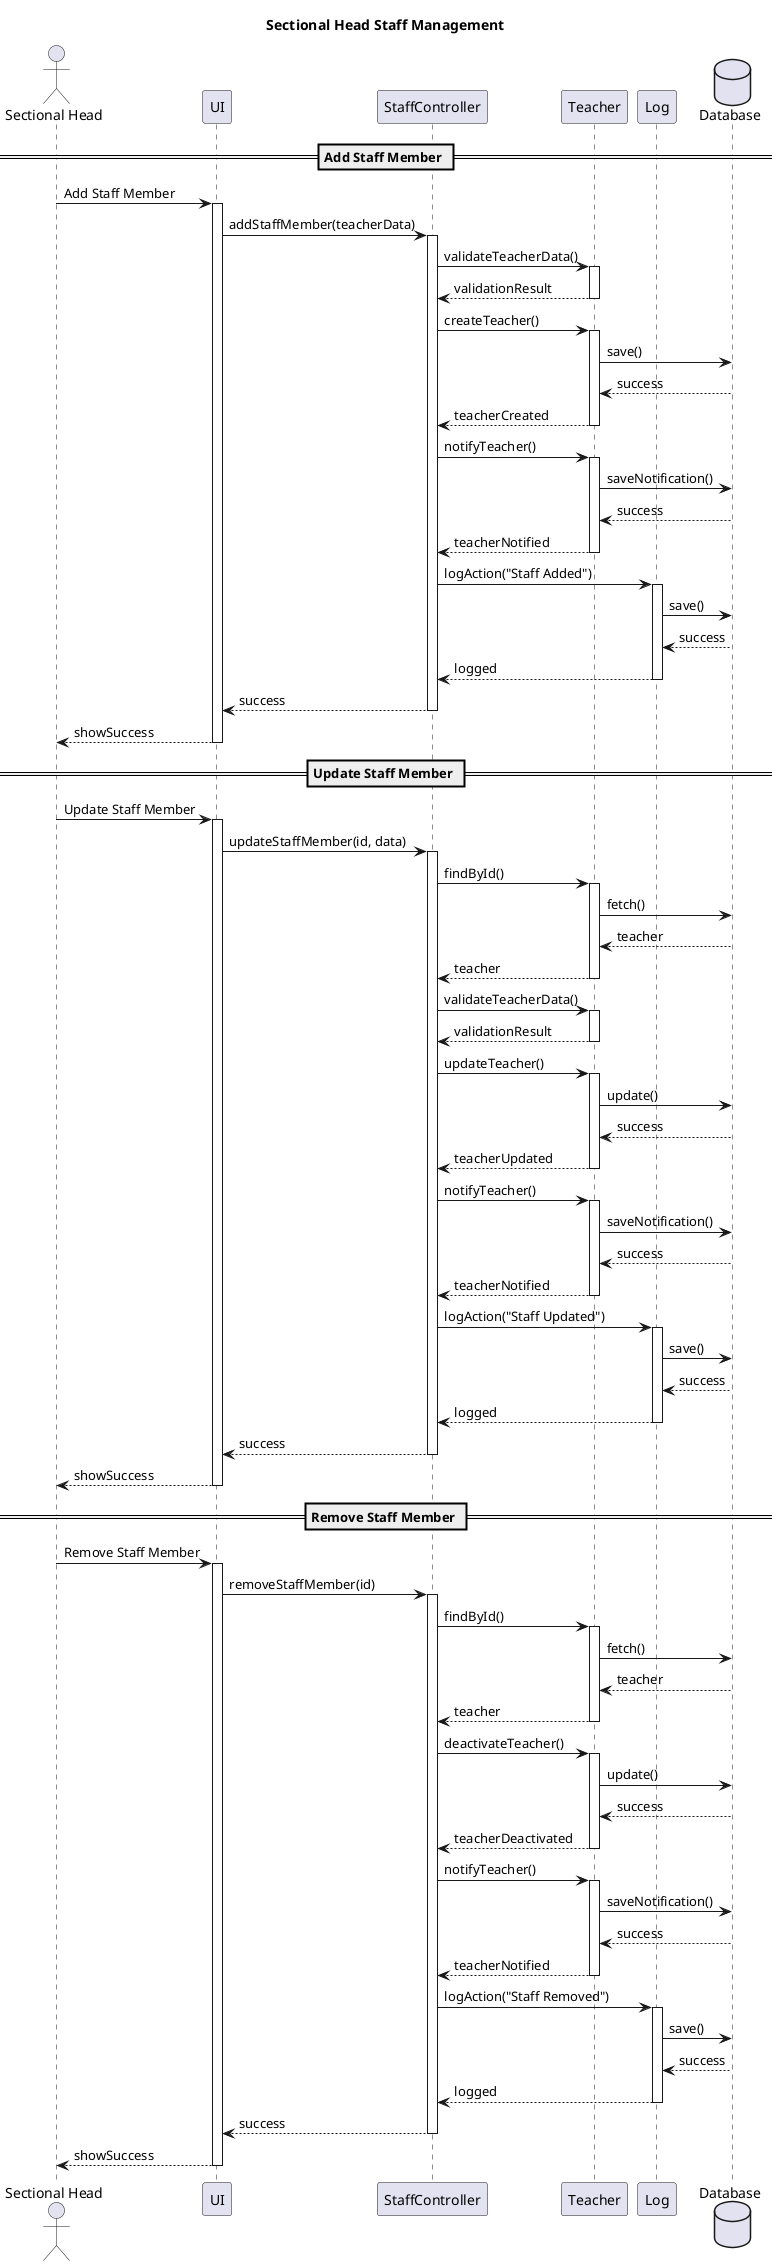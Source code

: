 @startuml Sectional Head Staff Management
title Sectional Head Staff Management

actor "Sectional Head" as SH
participant "UI" as UI
participant "StaffController" as SC
participant "Teacher" as T
participant "Log" as L
database "Database" as DB

== Add Staff Member ==
SH -> UI: Add Staff Member
activate UI
UI -> SC: addStaffMember(teacherData)
activate SC

SC -> T: validateTeacherData()
activate T
T --> SC: validationResult
deactivate T

SC -> T: createTeacher()
activate T
T -> DB: save()
DB --> T: success
T --> SC: teacherCreated
deactivate T

SC -> T: notifyTeacher()
activate T
T -> DB: saveNotification()
DB --> T: success
T --> SC: teacherNotified
deactivate T

SC -> L: logAction("Staff Added")
activate L
L -> DB: save()
DB --> L: success
L --> SC: logged
deactivate L

SC --> UI: success
deactivate SC
UI --> SH: showSuccess
deactivate UI

== Update Staff Member ==
SH -> UI: Update Staff Member
activate UI
UI -> SC: updateStaffMember(id, data)
activate SC

SC -> T: findById()
activate T
T -> DB: fetch()
DB --> T: teacher
T --> SC: teacher
deactivate T

SC -> T: validateTeacherData()
activate T
T --> SC: validationResult
deactivate T

SC -> T: updateTeacher()
activate T
T -> DB: update()
DB --> T: success
T --> SC: teacherUpdated
deactivate T

SC -> T: notifyTeacher()
activate T
T -> DB: saveNotification()
DB --> T: success
T --> SC: teacherNotified
deactivate T

SC -> L: logAction("Staff Updated")
activate L
L -> DB: save()
DB --> L: success
L --> SC: logged
deactivate L

SC --> UI: success
deactivate SC
UI --> SH: showSuccess
deactivate UI

== Remove Staff Member ==
SH -> UI: Remove Staff Member
activate UI
UI -> SC: removeStaffMember(id)
activate SC

SC -> T: findById()
activate T
T -> DB: fetch()
DB --> T: teacher
T --> SC: teacher
deactivate T

SC -> T: deactivateTeacher()
activate T
T -> DB: update()
DB --> T: success
T --> SC: teacherDeactivated
deactivate T

SC -> T: notifyTeacher()
activate T
T -> DB: saveNotification()
DB --> T: success
T --> SC: teacherNotified
deactivate T

SC -> L: logAction("Staff Removed")
activate L
L -> DB: save()
DB --> L: success
L --> SC: logged
deactivate L

SC --> UI: success
deactivate SC
UI --> SH: showSuccess
deactivate UI

@enduml